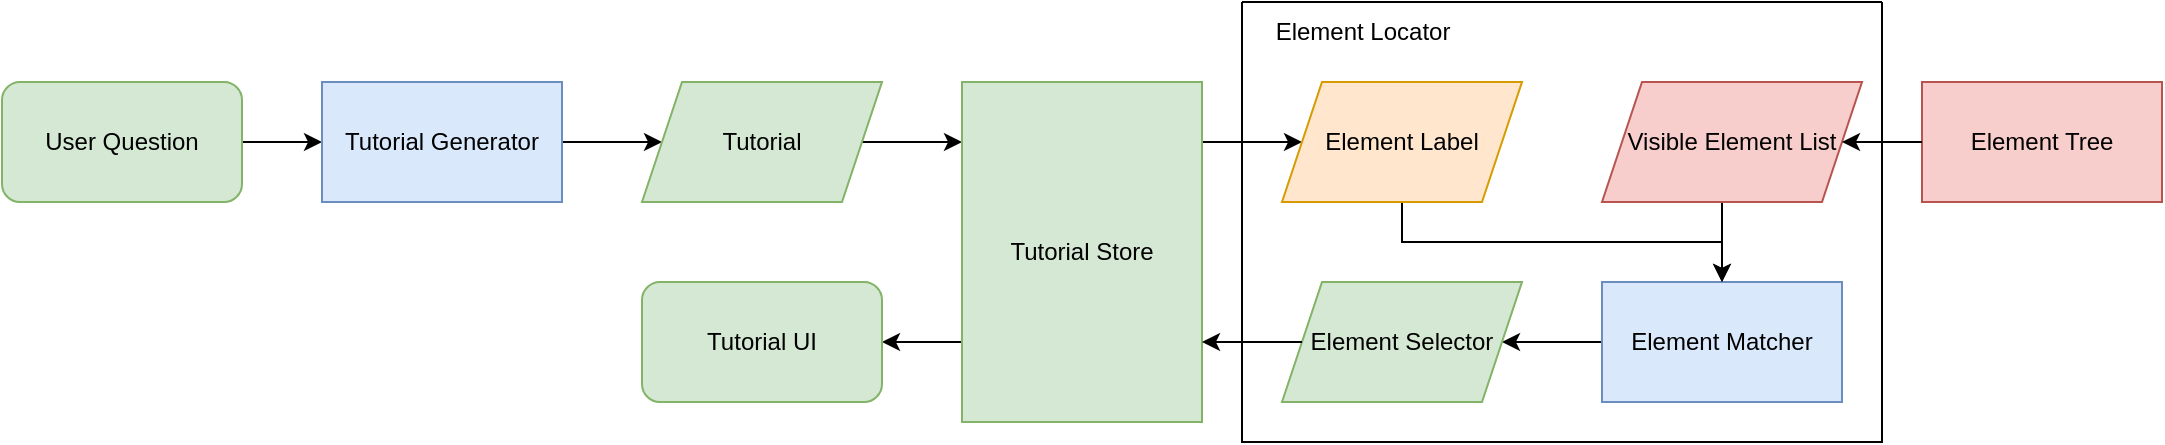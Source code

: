 <mxfile version="21.3.7" type="github">
  <diagram name="Page-1" id="jhjrjNHzEV4yyH-IEUCx">
    <mxGraphModel dx="1235" dy="636" grid="1" gridSize="10" guides="1" tooltips="1" connect="1" arrows="1" fold="1" page="1" pageScale="1" pageWidth="827" pageHeight="1169" math="0" shadow="0">
      <root>
        <mxCell id="0" />
        <mxCell id="1" parent="0" />
        <mxCell id="BxUz1oVav65Ob7CPNvjl-8" style="edgeStyle=orthogonalEdgeStyle;rounded=0;orthogonalLoop=1;jettySize=auto;html=1;" edge="1" parent="1" source="BxUz1oVav65Ob7CPNvjl-2" target="BxUz1oVav65Ob7CPNvjl-5">
          <mxGeometry relative="1" as="geometry" />
        </mxCell>
        <mxCell id="BxUz1oVav65Ob7CPNvjl-2" value="User Question" style="rounded=1;whiteSpace=wrap;html=1;fillColor=#d5e8d4;strokeColor=#82b366;" vertex="1" parent="1">
          <mxGeometry x="40" y="100" width="120" height="60" as="geometry" />
        </mxCell>
        <mxCell id="BxUz1oVav65Ob7CPNvjl-7" style="edgeStyle=orthogonalEdgeStyle;rounded=0;orthogonalLoop=1;jettySize=auto;html=1;" edge="1" parent="1" source="BxUz1oVav65Ob7CPNvjl-5" target="BxUz1oVav65Ob7CPNvjl-6">
          <mxGeometry relative="1" as="geometry" />
        </mxCell>
        <mxCell id="BxUz1oVav65Ob7CPNvjl-5" value="Tutorial Generator" style="rounded=0;whiteSpace=wrap;html=1;fillColor=#dae8fc;strokeColor=#6c8ebf;" vertex="1" parent="1">
          <mxGeometry x="200" y="100" width="120" height="60" as="geometry" />
        </mxCell>
        <mxCell id="BxUz1oVav65Ob7CPNvjl-14" value="" style="edgeStyle=orthogonalEdgeStyle;rounded=0;orthogonalLoop=1;jettySize=auto;html=1;" edge="1" parent="1" source="BxUz1oVav65Ob7CPNvjl-6" target="BxUz1oVav65Ob7CPNvjl-13">
          <mxGeometry relative="1" as="geometry">
            <Array as="points">
              <mxPoint x="510" y="130" />
              <mxPoint x="510" y="130" />
            </Array>
          </mxGeometry>
        </mxCell>
        <mxCell id="BxUz1oVav65Ob7CPNvjl-6" value="Tutorial" style="shape=parallelogram;perimeter=parallelogramPerimeter;whiteSpace=wrap;html=1;fixedSize=1;fillColor=#d5e8d4;strokeColor=#82b366;" vertex="1" parent="1">
          <mxGeometry x="360" y="100" width="120" height="60" as="geometry" />
        </mxCell>
        <mxCell id="BxUz1oVav65Ob7CPNvjl-23" value="" style="edgeStyle=orthogonalEdgeStyle;rounded=0;orthogonalLoop=1;jettySize=auto;html=1;" edge="1" parent="1" source="BxUz1oVav65Ob7CPNvjl-13" target="BxUz1oVav65Ob7CPNvjl-22">
          <mxGeometry relative="1" as="geometry">
            <Array as="points">
              <mxPoint x="650" y="130" />
              <mxPoint x="650" y="130" />
            </Array>
          </mxGeometry>
        </mxCell>
        <mxCell id="BxUz1oVav65Ob7CPNvjl-39" style="edgeStyle=orthogonalEdgeStyle;rounded=0;orthogonalLoop=1;jettySize=auto;html=1;" edge="1" parent="1" source="BxUz1oVav65Ob7CPNvjl-13" target="BxUz1oVav65Ob7CPNvjl-38">
          <mxGeometry relative="1" as="geometry">
            <Array as="points">
              <mxPoint x="510" y="230" />
              <mxPoint x="510" y="230" />
            </Array>
          </mxGeometry>
        </mxCell>
        <mxCell id="BxUz1oVav65Ob7CPNvjl-13" value="Tutorial Store" style="whiteSpace=wrap;html=1;fillColor=#d5e8d4;strokeColor=#82b366;" vertex="1" parent="1">
          <mxGeometry x="520" y="100" width="120" height="170" as="geometry" />
        </mxCell>
        <mxCell id="BxUz1oVav65Ob7CPNvjl-17" value="" style="swimlane;startSize=0;" vertex="1" parent="1">
          <mxGeometry x="660" y="60" width="320" height="220" as="geometry">
            <mxRectangle x="480" y="190" width="50" height="40" as="alternateBounds" />
          </mxGeometry>
        </mxCell>
        <mxCell id="BxUz1oVav65Ob7CPNvjl-18" value="Element Locator" style="text;html=1;align=center;verticalAlign=middle;resizable=0;points=[];autosize=1;strokeColor=none;fillColor=none;" vertex="1" parent="BxUz1oVav65Ob7CPNvjl-17">
          <mxGeometry x="5" width="110" height="30" as="geometry" />
        </mxCell>
        <mxCell id="BxUz1oVav65Ob7CPNvjl-36" style="edgeStyle=orthogonalEdgeStyle;rounded=0;orthogonalLoop=1;jettySize=auto;html=1;" edge="1" parent="BxUz1oVav65Ob7CPNvjl-17" source="BxUz1oVav65Ob7CPNvjl-21" target="BxUz1oVav65Ob7CPNvjl-35">
          <mxGeometry relative="1" as="geometry" />
        </mxCell>
        <mxCell id="BxUz1oVav65Ob7CPNvjl-21" value="Element Matcher" style="rounded=0;whiteSpace=wrap;html=1;fillColor=#dae8fc;strokeColor=#6c8ebf;" vertex="1" parent="BxUz1oVav65Ob7CPNvjl-17">
          <mxGeometry x="180" y="140" width="120" height="60" as="geometry" />
        </mxCell>
        <mxCell id="BxUz1oVav65Ob7CPNvjl-32" style="edgeStyle=orthogonalEdgeStyle;rounded=0;orthogonalLoop=1;jettySize=auto;html=1;entryX=0.5;entryY=0;entryDx=0;entryDy=0;" edge="1" parent="BxUz1oVav65Ob7CPNvjl-17" source="BxUz1oVav65Ob7CPNvjl-25" target="BxUz1oVav65Ob7CPNvjl-21">
          <mxGeometry relative="1" as="geometry">
            <Array as="points">
              <mxPoint x="240" y="110" />
              <mxPoint x="240" y="110" />
            </Array>
          </mxGeometry>
        </mxCell>
        <mxCell id="BxUz1oVav65Ob7CPNvjl-25" value="Visible Element List" style="shape=parallelogram;perimeter=parallelogramPerimeter;whiteSpace=wrap;html=1;fixedSize=1;fillColor=#f8cecc;strokeColor=#b85450;" vertex="1" parent="BxUz1oVav65Ob7CPNvjl-17">
          <mxGeometry x="180" y="40" width="130" height="60" as="geometry" />
        </mxCell>
        <mxCell id="BxUz1oVav65Ob7CPNvjl-34" style="edgeStyle=orthogonalEdgeStyle;rounded=0;orthogonalLoop=1;jettySize=auto;html=1;entryX=0.5;entryY=0;entryDx=0;entryDy=0;" edge="1" parent="BxUz1oVav65Ob7CPNvjl-17" source="BxUz1oVav65Ob7CPNvjl-22" target="BxUz1oVav65Ob7CPNvjl-21">
          <mxGeometry relative="1" as="geometry">
            <Array as="points">
              <mxPoint x="80" y="120" />
              <mxPoint x="240" y="120" />
            </Array>
          </mxGeometry>
        </mxCell>
        <mxCell id="BxUz1oVav65Ob7CPNvjl-22" value="Element Label" style="shape=parallelogram;perimeter=parallelogramPerimeter;whiteSpace=wrap;html=1;fixedSize=1;fillColor=#ffe6cc;strokeColor=#d79b00;" vertex="1" parent="BxUz1oVav65Ob7CPNvjl-17">
          <mxGeometry x="20" y="40" width="120" height="60" as="geometry" />
        </mxCell>
        <mxCell id="BxUz1oVav65Ob7CPNvjl-35" value="Element Selector" style="shape=parallelogram;perimeter=parallelogramPerimeter;whiteSpace=wrap;html=1;fixedSize=1;fillColor=#d5e8d4;strokeColor=#82b366;" vertex="1" parent="BxUz1oVav65Ob7CPNvjl-17">
          <mxGeometry x="20" y="140" width="120" height="60" as="geometry" />
        </mxCell>
        <mxCell id="BxUz1oVav65Ob7CPNvjl-28" value="Element Tree" style="rounded=0;whiteSpace=wrap;html=1;fillColor=#f8cecc;strokeColor=#b85450;" vertex="1" parent="1">
          <mxGeometry x="1000" y="100" width="120" height="60" as="geometry" />
        </mxCell>
        <mxCell id="BxUz1oVav65Ob7CPNvjl-29" style="edgeStyle=orthogonalEdgeStyle;rounded=0;orthogonalLoop=1;jettySize=auto;html=1;" edge="1" parent="1" source="BxUz1oVav65Ob7CPNvjl-28" target="BxUz1oVav65Ob7CPNvjl-25">
          <mxGeometry relative="1" as="geometry" />
        </mxCell>
        <mxCell id="BxUz1oVav65Ob7CPNvjl-37" style="edgeStyle=orthogonalEdgeStyle;rounded=0;orthogonalLoop=1;jettySize=auto;html=1;" edge="1" parent="1" source="BxUz1oVav65Ob7CPNvjl-35" target="BxUz1oVav65Ob7CPNvjl-13">
          <mxGeometry relative="1" as="geometry">
            <Array as="points">
              <mxPoint x="650" y="230" />
              <mxPoint x="650" y="230" />
            </Array>
          </mxGeometry>
        </mxCell>
        <mxCell id="BxUz1oVav65Ob7CPNvjl-38" value="Tutorial UI" style="rounded=1;whiteSpace=wrap;html=1;fillColor=#d5e8d4;strokeColor=#82b366;" vertex="1" parent="1">
          <mxGeometry x="360" y="200" width="120" height="60" as="geometry" />
        </mxCell>
      </root>
    </mxGraphModel>
  </diagram>
</mxfile>
